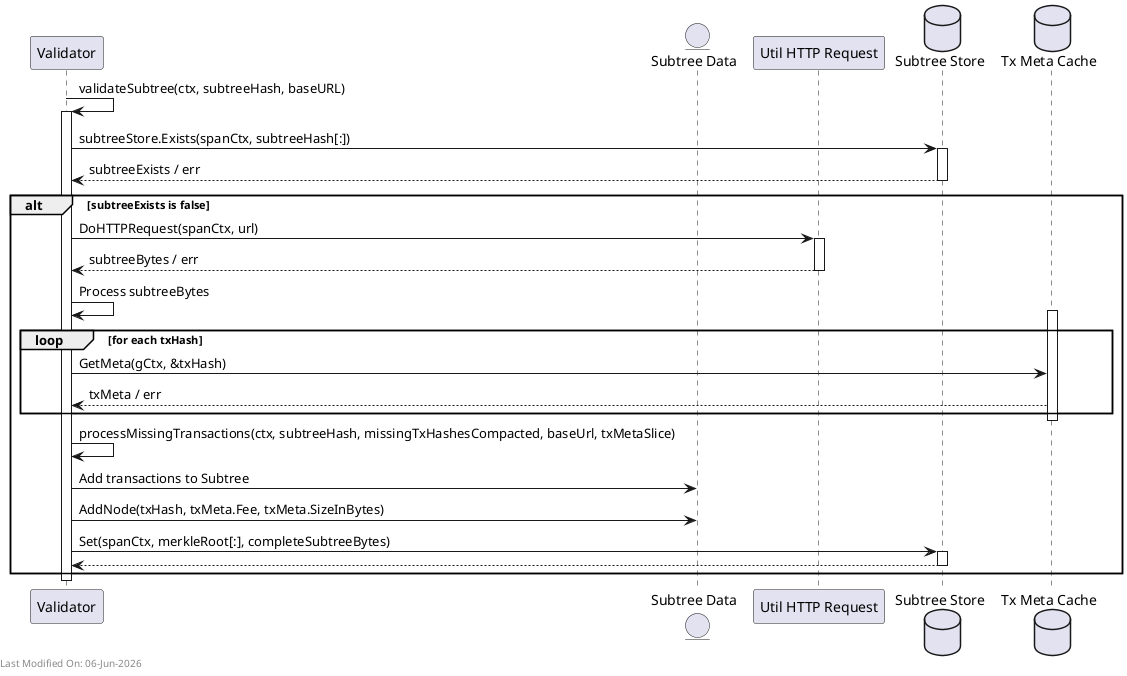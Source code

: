 @startuml
participant "Validator" as ValidateSubtree
entity "Subtree Data" as SubtreeData
participant "Util HTTP Request" as Util
database "Subtree Store" as SubtreeStore
database "Tx Meta Cache" as TxMetaStore


ValidateSubtree -> ValidateSubtree: validateSubtree(ctx, subtreeHash, baseURL)
activate ValidateSubtree

ValidateSubtree -> SubtreeStore: subtreeStore.Exists(spanCtx, subtreeHash[:])
activate SubtreeStore
SubtreeStore --> ValidateSubtree: subtreeExists / err
deactivate SubtreeStore

alt subtreeExists is false
    ValidateSubtree -> Util: DoHTTPRequest(spanCtx, url)
    activate Util
    Util --> ValidateSubtree: subtreeBytes / err
    deactivate Util

    ValidateSubtree -> ValidateSubtree: Process subtreeBytes
    activate TxMetaStore
    loop for each txHash
       ValidateSubtree -> TxMetaStore: GetMeta(gCtx, &txHash)
        TxMetaStore --> ValidateSubtree: txMeta / err
    end
    deactivate TxMetaStore

    ValidateSubtree -> ValidateSubtree: processMissingTransactions(ctx, subtreeHash, missingTxHashesCompacted, baseUrl, txMetaSlice)

    ValidateSubtree -> SubtreeData: Add transactions to Subtree


    ValidateSubtree -> SubtreeData: AddNode(txHash, txMeta.Fee, txMeta.SizeInBytes)

    ValidateSubtree -> SubtreeStore: Set(spanCtx, merkleRoot[:], completeSubtreeBytes)
    activate SubtreeStore
    SubtreeStore --> ValidateSubtree
    deactivate SubtreeStore
end

deactivate ValidateSubtree

deactivate ValidateSubtree

left footer Last Modified On: %date("dd-MMM-yyyy")

@enduml
